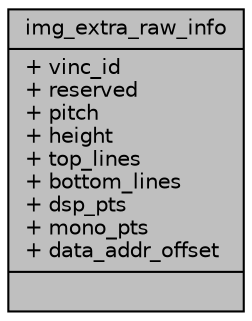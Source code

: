 digraph "img_extra_raw_info"
{
 // INTERACTIVE_SVG=YES
 // LATEX_PDF_SIZE
  bgcolor="transparent";
  edge [fontname="Helvetica",fontsize="10",labelfontname="Helvetica",labelfontsize="10"];
  node [fontname="Helvetica",fontsize="10",shape=record];
  Node1 [label="{img_extra_raw_info\n|+ vinc_id\l+ reserved\l+ pitch\l+ height\l+ top_lines\l+ bottom_lines\l+ dsp_pts\l+ mono_pts\l+ data_addr_offset\l|}",height=0.2,width=0.4,color="black", fillcolor="grey75", style="filled", fontcolor="black",tooltip="Description of extra raw info."];
}
